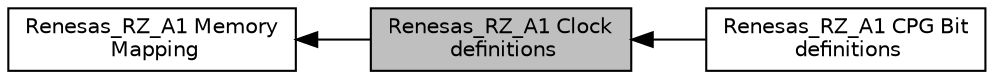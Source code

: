 digraph "Renesas_RZ_A1 Clock definitions"
{
  edge [fontname="Helvetica",fontsize="10",labelfontname="Helvetica",labelfontsize="10"];
  node [fontname="Helvetica",fontsize="10",shape=box];
  rankdir=LR;
  Node1 [label="Renesas_RZ_A1 Clock\l definitions",height=0.2,width=0.4,color="black", fillcolor="grey75", style="filled", fontcolor="black",tooltip=" "];
  Node2 [label="Renesas_RZ_A1 Memory\l Mapping",height=0.2,width=0.4,color="black", fillcolor="white", style="filled",URL="$de/de7/group__Renesas__RZ__A1__MemoryMap.html",tooltip=" "];
  Node3 [label="Renesas_RZ_A1 CPG Bit\l definitions",height=0.2,width=0.4,color="black", fillcolor="white", style="filled",URL="$de/d37/group__Renesas__RZ__A1__CPG.html",tooltip=" "];
  Node2->Node1 [shape=plaintext, dir="back", style="solid"];
  Node1->Node3 [shape=plaintext, dir="back", style="solid"];
}
